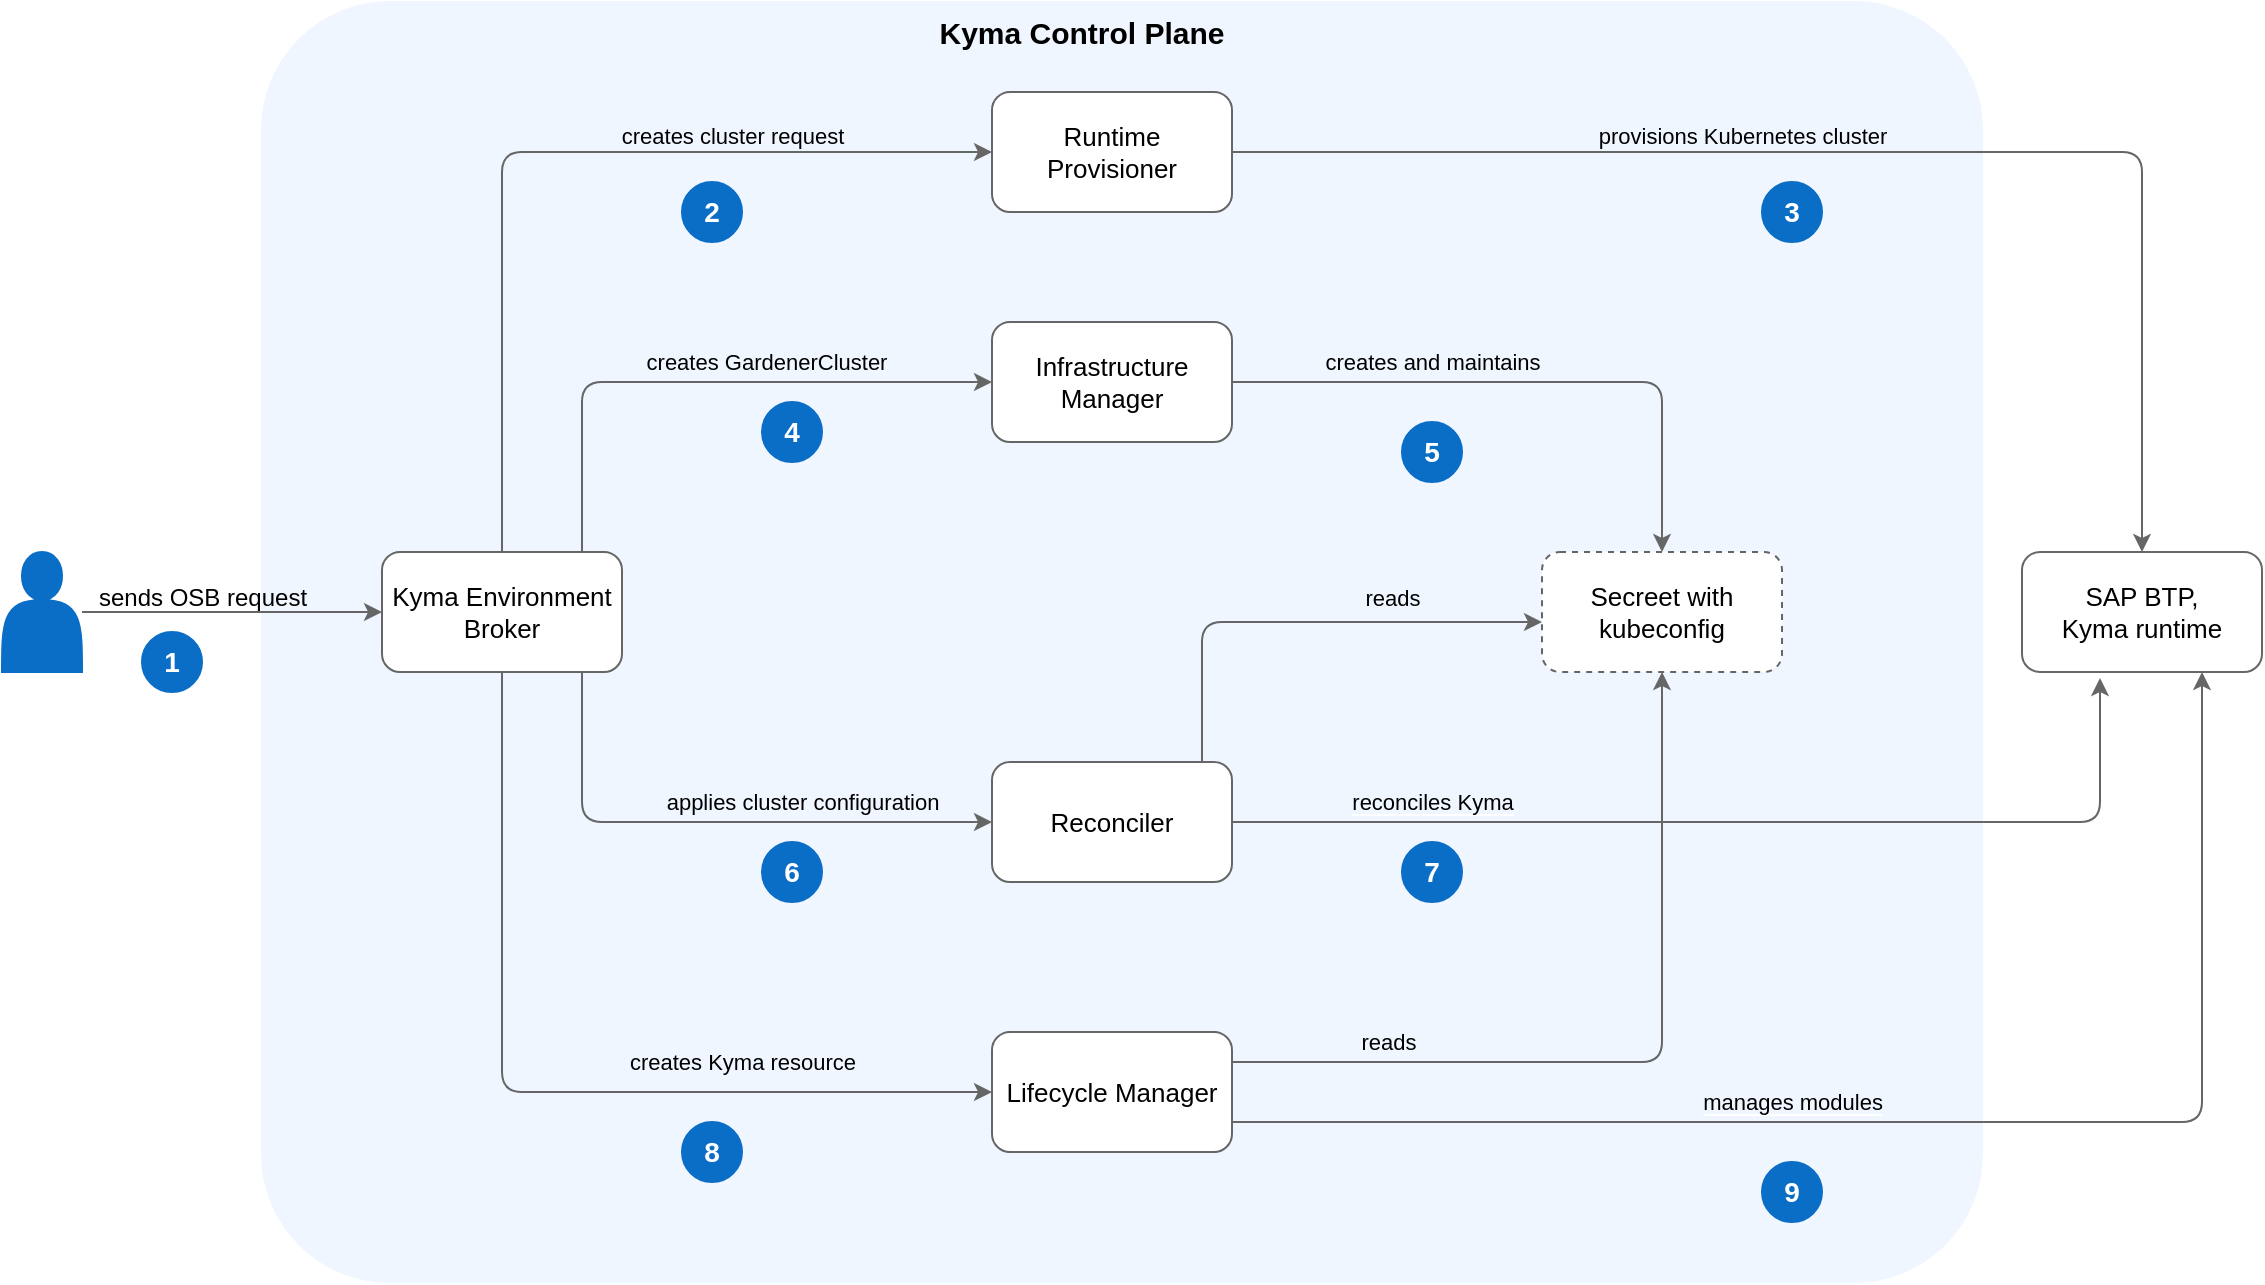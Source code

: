 <mxfile version="22.1.2" type="device">
  <diagram id="ZGsqVFqlMtBjAnkGU3Om" name="Page-1">
    <mxGraphModel dx="1852" dy="793" grid="1" gridSize="10" guides="1" tooltips="1" connect="1" arrows="1" fold="1" page="1" pageScale="1" pageWidth="827" pageHeight="1169" math="0" shadow="0">
      <root>
        <mxCell id="0" />
        <mxCell id="1" parent="0" />
        <mxCell id="S4Y8JMquZLXTr6qlEGW4-5" value="" style="rounded=1;whiteSpace=wrap;html=1;align=left;fillColor=#f0f6ff;strokeColor=#f0f6ff;verticalAlign=bottom;arcSize=10;" parent="1" vertex="1">
          <mxGeometry x="10" y="70" width="860" height="640" as="geometry" />
        </mxCell>
        <mxCell id="S4Y8JMquZLXTr6qlEGW4-6" value="&lt;font style=&quot;font-size: 15px;&quot;&gt;&lt;b&gt;Kyma Control Plane&lt;/b&gt;&lt;/font&gt;" style="text;html=1;strokeColor=none;fillColor=none;align=center;verticalAlign=middle;whiteSpace=wrap;rounded=0;fontSize=19;labelPosition=center;verticalLabelPosition=middle;" parent="1" vertex="1">
          <mxGeometry x="330" y="70" width="180" height="30" as="geometry" />
        </mxCell>
        <mxCell id="BhFGfsFdcyPmZouM8L_V-4" style="edgeStyle=orthogonalEdgeStyle;rounded=1;orthogonalLoop=1;jettySize=auto;html=1;entryX=0;entryY=0.5;entryDx=0;entryDy=0;strokeColor=#666666;verticalAlign=middle;" parent="1" source="-fF3yJ7clYEyhTMX5PpK-2" target="-fF3yJ7clYEyhTMX5PpK-4" edge="1">
          <mxGeometry relative="1" as="geometry">
            <Array as="points">
              <mxPoint x="130" y="145" />
            </Array>
          </mxGeometry>
        </mxCell>
        <mxCell id="BhFGfsFdcyPmZouM8L_V-17" value="creates cluster request" style="edgeLabel;html=1;align=center;verticalAlign=bottom;resizable=0;points=[];labelBackgroundColor=#f0f6ff;" parent="BhFGfsFdcyPmZouM8L_V-4" vertex="1" connectable="0">
          <mxGeometry x="0.438" y="-3" relative="1" as="geometry">
            <mxPoint x="-5" y="-3" as="offset" />
          </mxGeometry>
        </mxCell>
        <mxCell id="BhFGfsFdcyPmZouM8L_V-5" style="edgeStyle=orthogonalEdgeStyle;rounded=1;orthogonalLoop=1;jettySize=auto;html=1;entryX=0;entryY=0.5;entryDx=0;entryDy=0;strokeColor=#666666;" parent="1" source="-fF3yJ7clYEyhTMX5PpK-2" target="-fF3yJ7clYEyhTMX5PpK-5" edge="1">
          <mxGeometry relative="1" as="geometry">
            <Array as="points">
              <mxPoint x="130" y="615" />
            </Array>
          </mxGeometry>
        </mxCell>
        <mxCell id="BhFGfsFdcyPmZouM8L_V-25" value="creates Kyma resource" style="edgeLabel;html=1;align=center;verticalAlign=middle;resizable=0;points=[];labelBackgroundColor=#f0f6ff;" parent="BhFGfsFdcyPmZouM8L_V-5" vertex="1" connectable="0">
          <mxGeometry x="0.455" y="1" relative="1" as="geometry">
            <mxPoint x="-1" y="-14" as="offset" />
          </mxGeometry>
        </mxCell>
        <mxCell id="BhFGfsFdcyPmZouM8L_V-6" style="edgeStyle=orthogonalEdgeStyle;rounded=1;orthogonalLoop=1;jettySize=auto;html=1;entryX=0;entryY=0.5;entryDx=0;entryDy=0;strokeColor=#666666;" parent="1" source="-fF3yJ7clYEyhTMX5PpK-2" target="-fF3yJ7clYEyhTMX5PpK-6" edge="1">
          <mxGeometry relative="1" as="geometry">
            <Array as="points">
              <mxPoint x="170" y="480" />
            </Array>
          </mxGeometry>
        </mxCell>
        <mxCell id="BhFGfsFdcyPmZouM8L_V-20" value="applies cluster configuration" style="edgeLabel;html=1;align=center;verticalAlign=middle;resizable=0;points=[];labelBackgroundColor=#f0f6ff;" parent="BhFGfsFdcyPmZouM8L_V-6" vertex="1" connectable="0">
          <mxGeometry x="0.323" relative="1" as="geometry">
            <mxPoint y="-10" as="offset" />
          </mxGeometry>
        </mxCell>
        <mxCell id="BhFGfsFdcyPmZouM8L_V-8" style="edgeStyle=orthogonalEdgeStyle;rounded=1;orthogonalLoop=1;jettySize=auto;html=1;entryX=0;entryY=0.5;entryDx=0;entryDy=0;strokeColor=#666666;" parent="1" source="-fF3yJ7clYEyhTMX5PpK-2" target="RJMLboHZCN7wz0r4UjpH-1" edge="1">
          <mxGeometry relative="1" as="geometry">
            <Array as="points">
              <mxPoint x="170" y="260" />
            </Array>
          </mxGeometry>
        </mxCell>
        <mxCell id="BhFGfsFdcyPmZouM8L_V-19" value="creates GardenerCluster" style="edgeLabel;html=1;align=center;verticalAlign=middle;resizable=0;points=[];labelBackgroundColor=#f0f6ff;" parent="BhFGfsFdcyPmZouM8L_V-8" vertex="1" connectable="0">
          <mxGeometry x="0.163" y="2" relative="1" as="geometry">
            <mxPoint x="8" y="-8" as="offset" />
          </mxGeometry>
        </mxCell>
        <mxCell id="-fF3yJ7clYEyhTMX5PpK-2" value="&lt;font style=&quot;font-size: 13px;&quot;&gt;Kyma Environment Broker&lt;/font&gt;" style="rounded=1;whiteSpace=wrap;html=1;strokeColor=#666666;" parent="1" vertex="1">
          <mxGeometry x="70" y="345" width="120" height="60" as="geometry" />
        </mxCell>
        <mxCell id="-fF3yJ7clYEyhTMX5PpK-25" style="edgeStyle=orthogonalEdgeStyle;rounded=1;orthogonalLoop=1;jettySize=auto;html=1;entryX=0.5;entryY=0;entryDx=0;entryDy=0;strokeColor=#666666;" parent="1" source="-fF3yJ7clYEyhTMX5PpK-4" target="-fF3yJ7clYEyhTMX5PpK-8" edge="1">
          <mxGeometry relative="1" as="geometry" />
        </mxCell>
        <mxCell id="-fF3yJ7clYEyhTMX5PpK-31" value="&lt;font style=&quot;font-size: 11px;&quot;&gt;provisions Kubernetes cluster&lt;/font&gt;" style="edgeLabel;html=1;align=center;verticalAlign=bottom;resizable=0;points=[];fontSize=12;labelBackgroundColor=#f0f6ff;" parent="-fF3yJ7clYEyhTMX5PpK-25" vertex="1" connectable="0">
          <mxGeometry x="-0.439" y="-1" relative="1" as="geometry">
            <mxPoint x="71" y="-1" as="offset" />
          </mxGeometry>
        </mxCell>
        <mxCell id="-fF3yJ7clYEyhTMX5PpK-4" value="&lt;font style=&quot;font-size: 13px;&quot;&gt;Runtime &lt;br&gt;Provisioner&lt;/font&gt;" style="rounded=1;whiteSpace=wrap;html=1;strokeColor=#666666;" parent="1" vertex="1">
          <mxGeometry x="375" y="115" width="120" height="60" as="geometry" />
        </mxCell>
        <mxCell id="EQ5mby6qL5NSHE-lj0SK-1" style="edgeStyle=orthogonalEdgeStyle;rounded=1;orthogonalLoop=1;jettySize=auto;html=1;entryX=0.75;entryY=1;entryDx=0;entryDy=0;strokeColor=#666666;" parent="1" source="-fF3yJ7clYEyhTMX5PpK-5" target="-fF3yJ7clYEyhTMX5PpK-8" edge="1">
          <mxGeometry relative="1" as="geometry">
            <Array as="points">
              <mxPoint x="980" y="630" />
            </Array>
          </mxGeometry>
        </mxCell>
        <mxCell id="EQ5mby6qL5NSHE-lj0SK-4" value="&lt;span style=&quot;background-color: rgb(240, 246, 255);&quot;&gt;manages modules&lt;/span&gt;" style="edgeLabel;html=1;align=center;verticalAlign=middle;resizable=0;points=[];" parent="EQ5mby6qL5NSHE-lj0SK-1" vertex="1" connectable="0">
          <mxGeometry x="-0.231" y="-1" relative="1" as="geometry">
            <mxPoint x="7" y="-11" as="offset" />
          </mxGeometry>
        </mxCell>
        <mxCell id="EQ5mby6qL5NSHE-lj0SK-2" style="edgeStyle=orthogonalEdgeStyle;rounded=1;orthogonalLoop=1;jettySize=auto;html=1;entryX=0.5;entryY=1;entryDx=0;entryDy=0;strokeColor=#666666;" parent="1" source="-fF3yJ7clYEyhTMX5PpK-5" target="RJMLboHZCN7wz0r4UjpH-4" edge="1">
          <mxGeometry relative="1" as="geometry">
            <Array as="points">
              <mxPoint x="710" y="600" />
            </Array>
          </mxGeometry>
        </mxCell>
        <mxCell id="EQ5mby6qL5NSHE-lj0SK-3" value="reads" style="edgeLabel;html=1;align=center;verticalAlign=middle;resizable=0;points=[];labelBackgroundColor=#f0f6ff;" parent="EQ5mby6qL5NSHE-lj0SK-2" vertex="1" connectable="0">
          <mxGeometry x="-0.62" y="2" relative="1" as="geometry">
            <mxPoint y="-8" as="offset" />
          </mxGeometry>
        </mxCell>
        <mxCell id="-fF3yJ7clYEyhTMX5PpK-5" value="&lt;font style=&quot;font-size: 13px;&quot;&gt;Lifecycle Manager&lt;/font&gt;" style="rounded=1;whiteSpace=wrap;html=1;strokeColor=#666666;" parent="1" vertex="1">
          <mxGeometry x="375" y="585" width="120" height="60" as="geometry" />
        </mxCell>
        <mxCell id="-fF3yJ7clYEyhTMX5PpK-6" value="&lt;font style=&quot;font-size: 13px;&quot;&gt;Reconciler&lt;/font&gt;" style="rounded=1;whiteSpace=wrap;html=1;strokeColor=#666666;" parent="1" vertex="1">
          <mxGeometry x="375" y="450" width="120" height="60" as="geometry" />
        </mxCell>
        <mxCell id="-fF3yJ7clYEyhTMX5PpK-10" value="" style="edgeStyle=orthogonalEdgeStyle;rounded=1;orthogonalLoop=1;jettySize=auto;html=1;strokeColor=#666666;" parent="1" source="-fF3yJ7clYEyhTMX5PpK-7" target="-fF3yJ7clYEyhTMX5PpK-2" edge="1">
          <mxGeometry relative="1" as="geometry" />
        </mxCell>
        <mxCell id="-fF3yJ7clYEyhTMX5PpK-7" value="" style="shape=actor;whiteSpace=wrap;html=1;fillColor=#0a6ec7;strokeColor=#0a6ec7;" parent="1" vertex="1">
          <mxGeometry x="-120" y="345" width="40" height="60" as="geometry" />
        </mxCell>
        <mxCell id="-fF3yJ7clYEyhTMX5PpK-8" value="SAP BTP, &lt;br&gt;Kyma runtime" style="rounded=1;whiteSpace=wrap;html=1;fontSize=13;strokeColor=#666666;" parent="1" vertex="1">
          <mxGeometry x="890" y="345" width="120" height="60" as="geometry" />
        </mxCell>
        <mxCell id="-fF3yJ7clYEyhTMX5PpK-9" value="&lt;font color=&quot;#ffffff&quot; size=&quot;1&quot;&gt;&lt;b style=&quot;font-size: 14px;&quot;&gt;1&lt;/b&gt;&lt;/font&gt;" style="ellipse;whiteSpace=wrap;html=1;fontSize=12;fillColor=#0a6ec7;strokeColor=#0a6ec7;" parent="1" vertex="1">
          <mxGeometry x="-50" y="385" width="30" height="30" as="geometry" />
        </mxCell>
        <mxCell id="-fF3yJ7clYEyhTMX5PpK-18" value="sends OSB request" style="text;html=1;align=center;verticalAlign=middle;resizable=0;points=[];autosize=1;strokeColor=none;fillColor=none;" parent="1" vertex="1">
          <mxGeometry x="-85" y="353" width="130" height="30" as="geometry" />
        </mxCell>
        <mxCell id="-fF3yJ7clYEyhTMX5PpK-20" value="&lt;font color=&quot;#ffffff&quot; size=&quot;1&quot;&gt;&lt;b style=&quot;font-size: 14px;&quot;&gt;2&lt;/b&gt;&lt;/font&gt;" style="ellipse;whiteSpace=wrap;html=1;fontSize=12;fillColor=#0a6ec7;strokeColor=#0a6ec7;" parent="1" vertex="1">
          <mxGeometry x="220" y="160" width="30" height="30" as="geometry" />
        </mxCell>
        <mxCell id="-fF3yJ7clYEyhTMX5PpK-22" value="&lt;font color=&quot;#ffffff&quot; size=&quot;1&quot;&gt;&lt;b style=&quot;font-size: 14px;&quot;&gt;8&lt;/b&gt;&lt;/font&gt;" style="ellipse;whiteSpace=wrap;html=1;fontSize=12;fillColor=#0a6ec7;strokeColor=#0a6ec7;" parent="1" vertex="1">
          <mxGeometry x="220" y="630" width="30" height="30" as="geometry" />
        </mxCell>
        <mxCell id="-fF3yJ7clYEyhTMX5PpK-24" value="&lt;font color=&quot;#ffffff&quot; size=&quot;1&quot;&gt;&lt;b style=&quot;font-size: 14px;&quot;&gt;6&lt;/b&gt;&lt;/font&gt;" style="ellipse;whiteSpace=wrap;html=1;fontSize=12;fillColor=#0a6ec7;strokeColor=#0a6ec7;" parent="1" vertex="1">
          <mxGeometry x="260" y="490" width="30" height="30" as="geometry" />
        </mxCell>
        <mxCell id="-fF3yJ7clYEyhTMX5PpK-29" value="&lt;font color=&quot;#ffffff&quot; size=&quot;1&quot;&gt;&lt;b style=&quot;font-size: 14px;&quot;&gt;5&lt;/b&gt;&lt;/font&gt;" style="ellipse;whiteSpace=wrap;html=1;fontSize=12;fillColor=#0a6ec7;strokeColor=#0a6ec7;" parent="1" vertex="1">
          <mxGeometry x="580" y="280" width="30" height="30" as="geometry" />
        </mxCell>
        <mxCell id="RJMLboHZCN7wz0r4UjpH-1" value="&lt;font style=&quot;font-size: 13px;&quot;&gt;Infrastructure Manager&lt;/font&gt;" style="rounded=1;whiteSpace=wrap;html=1;strokeColor=#666666;" parent="1" vertex="1">
          <mxGeometry x="375" y="230" width="120" height="60" as="geometry" />
        </mxCell>
        <mxCell id="BhFGfsFdcyPmZouM8L_V-14" style="edgeStyle=orthogonalEdgeStyle;rounded=1;orthogonalLoop=1;jettySize=auto;html=1;strokeColor=#666666;" parent="1" target="RJMLboHZCN7wz0r4UjpH-4" edge="1">
          <mxGeometry relative="1" as="geometry">
            <Array as="points">
              <mxPoint x="480" y="450" />
              <mxPoint x="480" y="380" />
            </Array>
            <mxPoint x="480" y="450" as="sourcePoint" />
          </mxGeometry>
        </mxCell>
        <mxCell id="BhFGfsFdcyPmZouM8L_V-22" value="reads" style="edgeLabel;html=1;align=center;verticalAlign=middle;resizable=0;points=[];labelBackgroundColor=#f0f6ff;" parent="BhFGfsFdcyPmZouM8L_V-14" vertex="1" connectable="0">
          <mxGeometry x="0.375" y="4" relative="1" as="geometry">
            <mxPoint y="-8" as="offset" />
          </mxGeometry>
        </mxCell>
        <mxCell id="RJMLboHZCN7wz0r4UjpH-4" value="&lt;font style=&quot;font-size: 13px;&quot;&gt;Secreet with kubeconfig&lt;/font&gt;" style="rounded=1;whiteSpace=wrap;html=1;strokeColor=#666666;dashed=1;" parent="1" vertex="1">
          <mxGeometry x="650" y="345" width="120" height="60" as="geometry" />
        </mxCell>
        <mxCell id="RJMLboHZCN7wz0r4UjpH-17" value="&lt;font color=&quot;#ffffff&quot; size=&quot;1&quot;&gt;&lt;b style=&quot;font-size: 14px;&quot;&gt;3&lt;/b&gt;&lt;/font&gt;" style="ellipse;whiteSpace=wrap;html=1;fontSize=12;fillColor=#0a6ec7;strokeColor=#0a6ec7;" parent="1" vertex="1">
          <mxGeometry x="760" y="160" width="30" height="30" as="geometry" />
        </mxCell>
        <mxCell id="BhFGfsFdcyPmZouM8L_V-9" style="edgeStyle=orthogonalEdgeStyle;rounded=1;orthogonalLoop=1;jettySize=auto;html=1;entryX=0.5;entryY=0;entryDx=0;entryDy=0;strokeColor=#666666;" parent="1" source="RJMLboHZCN7wz0r4UjpH-1" target="RJMLboHZCN7wz0r4UjpH-4" edge="1">
          <mxGeometry relative="1" as="geometry">
            <Array as="points">
              <mxPoint x="710" y="260" />
            </Array>
          </mxGeometry>
        </mxCell>
        <mxCell id="BhFGfsFdcyPmZouM8L_V-21" value="creates and maintains" style="edgeLabel;html=1;align=center;verticalAlign=middle;resizable=0;points=[];labelBackgroundColor=#f0f6ff;" parent="BhFGfsFdcyPmZouM8L_V-9" vertex="1" connectable="0">
          <mxGeometry x="-0.347" y="3" relative="1" as="geometry">
            <mxPoint x="2" y="-7" as="offset" />
          </mxGeometry>
        </mxCell>
        <mxCell id="BhFGfsFdcyPmZouM8L_V-18" value="&lt;font color=&quot;#ffffff&quot; size=&quot;1&quot;&gt;&lt;b style=&quot;font-size: 14px;&quot;&gt;4&lt;/b&gt;&lt;/font&gt;" style="ellipse;whiteSpace=wrap;html=1;fontSize=12;fillColor=#0a6ec7;strokeColor=#0a6ec7;" parent="1" vertex="1">
          <mxGeometry x="260" y="270" width="30" height="30" as="geometry" />
        </mxCell>
        <mxCell id="BhFGfsFdcyPmZouM8L_V-27" value="&lt;font color=&quot;#ffffff&quot; size=&quot;1&quot;&gt;&lt;b style=&quot;font-size: 14px;&quot;&gt;9&lt;/b&gt;&lt;/font&gt;" style="ellipse;whiteSpace=wrap;html=1;fontSize=12;fillColor=#0a6ec7;strokeColor=#0a6ec7;" parent="1" vertex="1">
          <mxGeometry x="760" y="650" width="30" height="30" as="geometry" />
        </mxCell>
        <mxCell id="BhFGfsFdcyPmZouM8L_V-29" value="&lt;font color=&quot;#ffffff&quot; size=&quot;1&quot;&gt;&lt;b style=&quot;font-size: 14px;&quot;&gt;7&lt;/b&gt;&lt;/font&gt;" style="ellipse;whiteSpace=wrap;html=1;fontSize=12;fillColor=#0a6ec7;strokeColor=#0a6ec7;" parent="1" vertex="1">
          <mxGeometry x="580" y="490" width="30" height="30" as="geometry" />
        </mxCell>
        <mxCell id="EQ5mby6qL5NSHE-lj0SK-6" style="edgeStyle=orthogonalEdgeStyle;rounded=1;orthogonalLoop=1;jettySize=auto;html=1;entryX=0.325;entryY=1.05;entryDx=0;entryDy=0;entryPerimeter=0;strokeColor=#666666;" parent="1" source="-fF3yJ7clYEyhTMX5PpK-6" target="-fF3yJ7clYEyhTMX5PpK-8" edge="1">
          <mxGeometry relative="1" as="geometry">
            <Array as="points">
              <mxPoint x="929" y="480" />
            </Array>
          </mxGeometry>
        </mxCell>
        <mxCell id="EQ5mby6qL5NSHE-lj0SK-7" value="&lt;span style=&quot;background-color: rgb(240, 246, 255);&quot;&gt;reconciles Kyma&lt;/span&gt;" style="edgeLabel;html=1;align=center;verticalAlign=middle;resizable=0;points=[];" parent="EQ5mby6qL5NSHE-lj0SK-6" vertex="1" connectable="0">
          <mxGeometry x="-0.609" y="1" relative="1" as="geometry">
            <mxPoint x="1" y="-9" as="offset" />
          </mxGeometry>
        </mxCell>
      </root>
    </mxGraphModel>
  </diagram>
</mxfile>
